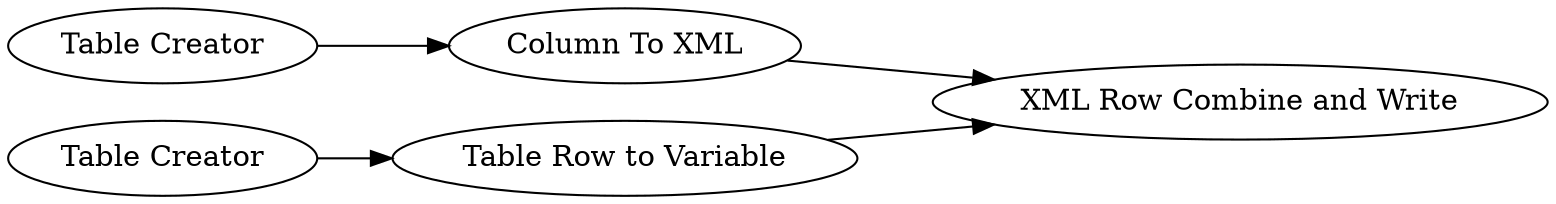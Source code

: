 digraph {
	"-1927131676310486353_10" [label="Table Row to Variable"]
	"-1927131676310486353_6" [label="Column To XML"]
	"-1927131676310486353_5" [label="Table Creator"]
	"-1927131676310486353_3" [label="Table Creator"]
	"-1927131676310486353_11" [label="XML Row Combine and Write"]
	"-1927131676310486353_3" -> "-1927131676310486353_10"
	"-1927131676310486353_10" -> "-1927131676310486353_11"
	"-1927131676310486353_5" -> "-1927131676310486353_6"
	"-1927131676310486353_6" -> "-1927131676310486353_11"
	rankdir=LR
}
